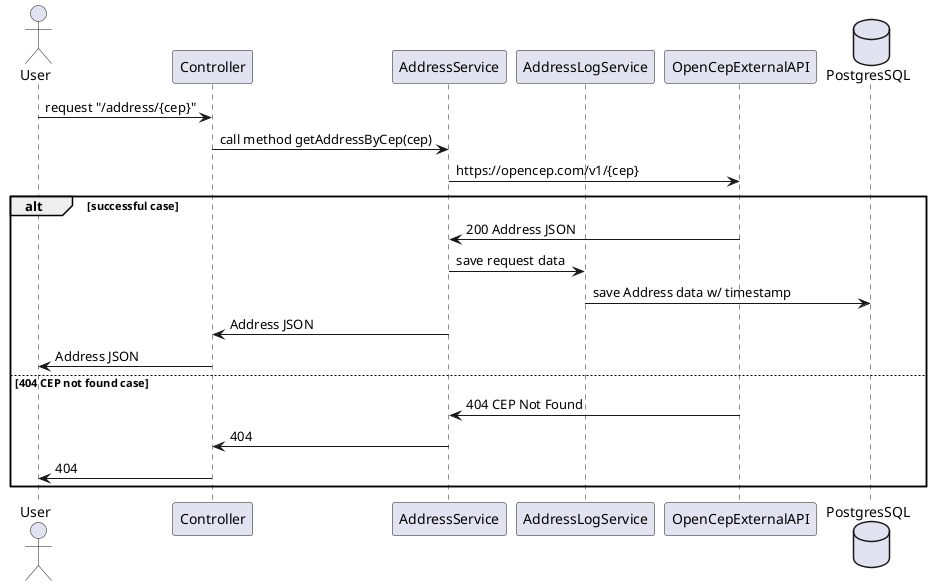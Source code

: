 @startuml

actor User as u
participant Controller as c 
participant AddressService as s
participant AddressLogService as ls
participant OpenCepExternalAPI as oc
database PostgresSQL as psql
u -> c: request "/address/{cep}"
c -> s: call method getAddressByCep(cep)
s -> oc: https://opencep.com/v1/{cep}
alt successful case
    s <- oc: 200 Address JSON
    s -> ls: save request data
    ls -> psql: save Address data w/ timestamp
    c <- s: Address JSON
    u <- c: Address JSON
else 404 CEP not found case
    s <- oc: 404 CEP Not Found
    c <- s: 404
    u <- c: 404
end       

@enduml
